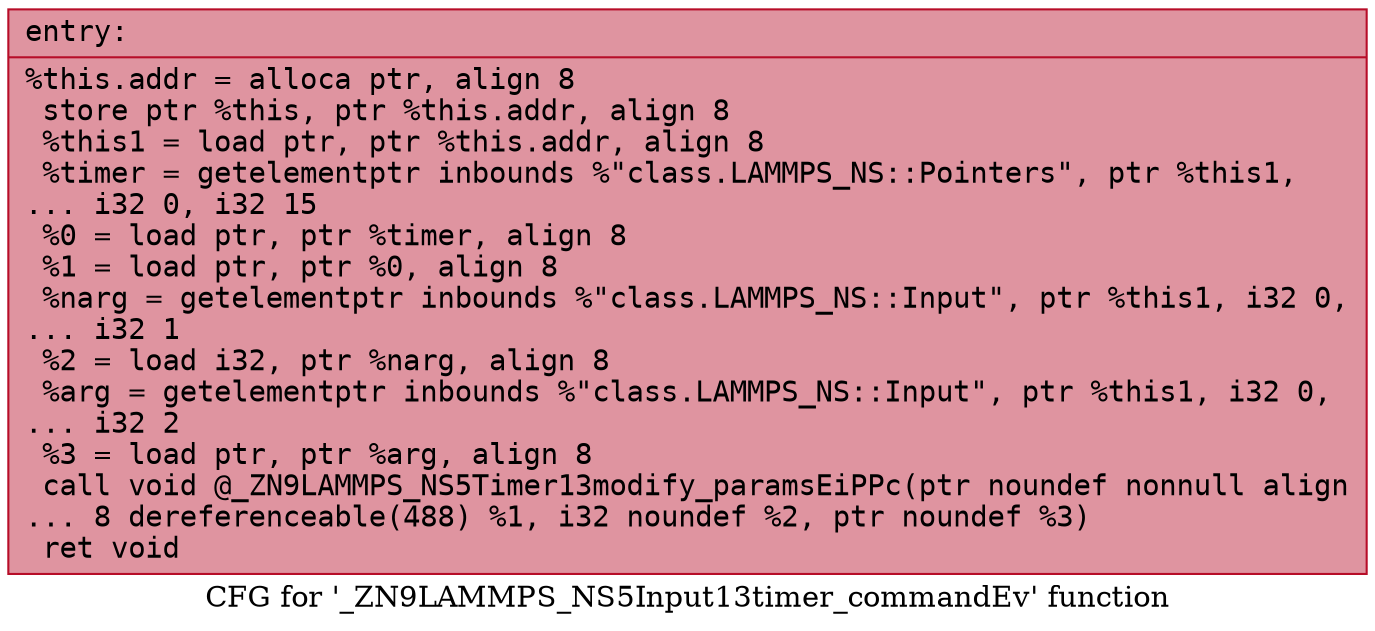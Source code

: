 digraph "CFG for '_ZN9LAMMPS_NS5Input13timer_commandEv' function" {
	label="CFG for '_ZN9LAMMPS_NS5Input13timer_commandEv' function";

	Node0x562873779e10 [shape=record,color="#b70d28ff", style=filled, fillcolor="#b70d2870" fontname="Courier",label="{entry:\l|  %this.addr = alloca ptr, align 8\l  store ptr %this, ptr %this.addr, align 8\l  %this1 = load ptr, ptr %this.addr, align 8\l  %timer = getelementptr inbounds %\"class.LAMMPS_NS::Pointers\", ptr %this1,\l... i32 0, i32 15\l  %0 = load ptr, ptr %timer, align 8\l  %1 = load ptr, ptr %0, align 8\l  %narg = getelementptr inbounds %\"class.LAMMPS_NS::Input\", ptr %this1, i32 0,\l... i32 1\l  %2 = load i32, ptr %narg, align 8\l  %arg = getelementptr inbounds %\"class.LAMMPS_NS::Input\", ptr %this1, i32 0,\l... i32 2\l  %3 = load ptr, ptr %arg, align 8\l  call void @_ZN9LAMMPS_NS5Timer13modify_paramsEiPPc(ptr noundef nonnull align\l... 8 dereferenceable(488) %1, i32 noundef %2, ptr noundef %3)\l  ret void\l}"];
}

